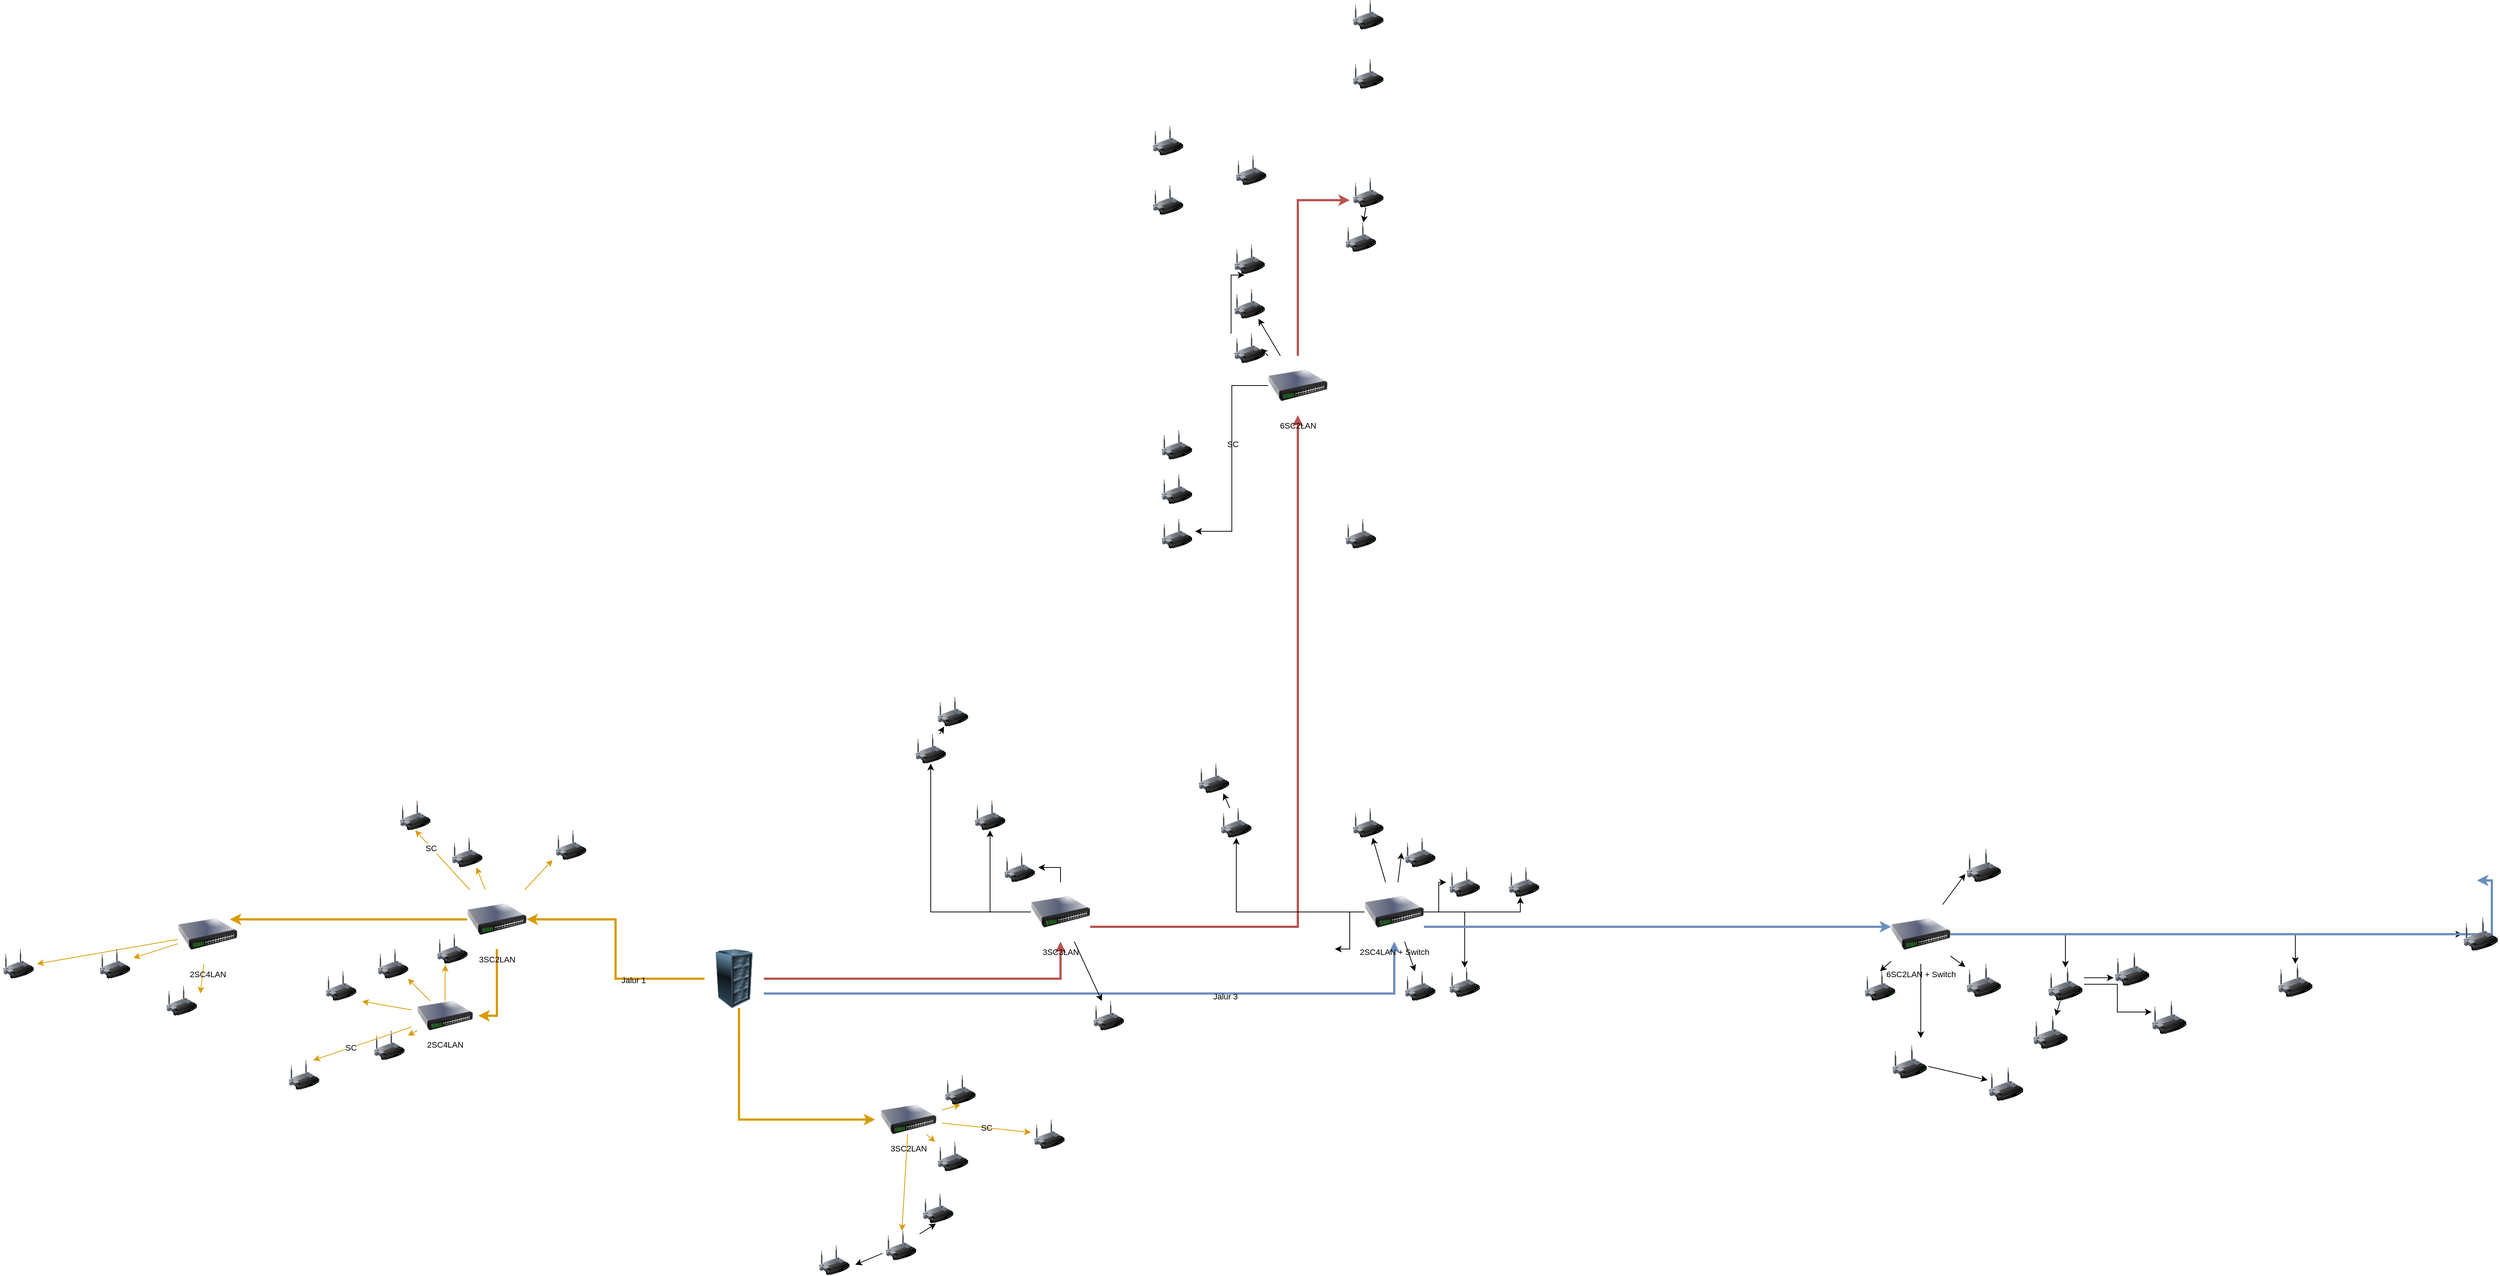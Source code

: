<mxfile version="21.0.1" type="github">
  <diagram name="Page-1" id="3aMt4eqgK3jxcraGz8zH">
    <mxGraphModel dx="1348" dy="1334" grid="1" gridSize="10" guides="1" tooltips="1" connect="1" arrows="1" fold="1" page="1" pageScale="1" pageWidth="850" pageHeight="1100" background="none" math="0" shadow="0">
      <root>
        <mxCell id="0" />
        <mxCell id="1" parent="0" />
        <mxCell id="lSjnJ-uVdNnS_DPWnz_8-14" style="edgeStyle=orthogonalEdgeStyle;rounded=0;orthogonalLoop=1;jettySize=auto;html=1;startArrow=none;startFill=0;endArrow=classic;endFill=1;strokeWidth=3;labelBackgroundColor=none;fontColor=default;fillColor=#ffe6cc;strokeColor=#d79b00;" parent="1" source="lSjnJ-uVdNnS_DPWnz_8-12" target="lSjnJ-uVdNnS_DPWnz_8-13" edge="1">
          <mxGeometry relative="1" as="geometry" />
        </mxCell>
        <mxCell id="lSjnJ-uVdNnS_DPWnz_8-51" value="Jalur 1" style="edgeLabel;html=1;align=center;verticalAlign=middle;resizable=0;points=[];fontSize=11;labelBackgroundColor=none;" parent="lSjnJ-uVdNnS_DPWnz_8-14" vertex="1" connectable="0">
          <mxGeometry x="-0.4" y="2" relative="1" as="geometry">
            <mxPoint as="offset" />
          </mxGeometry>
        </mxCell>
        <mxCell id="lSjnJ-uVdNnS_DPWnz_8-53" value="" style="edgeStyle=orthogonalEdgeStyle;rounded=0;orthogonalLoop=1;jettySize=auto;html=1;entryX=0;entryY=0.5;entryDx=0;entryDy=0;fontSize=11;startArrow=none;startFill=0;endArrow=classic;endFill=1;strokeWidth=3;exitX=0.581;exitY=0.994;exitDx=0;exitDy=0;exitPerimeter=0;labelBackgroundColor=none;fontColor=default;fillColor=#ffe6cc;strokeColor=#d79b00;" parent="1" source="lSjnJ-uVdNnS_DPWnz_8-12" target="lSjnJ-uVdNnS_DPWnz_8-52" edge="1">
          <mxGeometry relative="1" as="geometry" />
        </mxCell>
        <mxCell id="lSjnJ-uVdNnS_DPWnz_8-72" style="edgeStyle=orthogonalEdgeStyle;rounded=0;orthogonalLoop=1;jettySize=auto;html=1;strokeWidth=3;fontSize=11;startArrow=none;startFill=0;endArrow=classic;endFill=1;labelBackgroundColor=none;fontColor=default;fillColor=#f8cecc;strokeColor=#b85450;" parent="1" source="lSjnJ-uVdNnS_DPWnz_8-12" target="lSjnJ-uVdNnS_DPWnz_8-66" edge="1">
          <mxGeometry relative="1" as="geometry" />
        </mxCell>
        <mxCell id="IgmZhAGW-1RmJWMLsmaJ-7" style="edgeStyle=orthogonalEdgeStyle;rounded=0;orthogonalLoop=1;jettySize=auto;html=1;strokeWidth=3;labelBackgroundColor=none;fontColor=default;fillColor=#dae8fc;strokeColor=#6c8ebf;" edge="1" parent="1" source="lSjnJ-uVdNnS_DPWnz_8-12" target="lSjnJ-uVdNnS_DPWnz_8-79">
          <mxGeometry relative="1" as="geometry">
            <Array as="points">
              <mxPoint x="1380" y="530" />
            </Array>
          </mxGeometry>
        </mxCell>
        <mxCell id="IgmZhAGW-1RmJWMLsmaJ-8" value="Jalur 3" style="edgeLabel;html=1;align=center;verticalAlign=middle;resizable=0;points=[];labelBackgroundColor=none;" vertex="1" connectable="0" parent="IgmZhAGW-1RmJWMLsmaJ-7">
          <mxGeometry x="0.351" y="-4" relative="1" as="geometry">
            <mxPoint as="offset" />
          </mxGeometry>
        </mxCell>
        <mxCell id="lSjnJ-uVdNnS_DPWnz_8-12" value="" style="image;html=1;image=img/lib/clip_art/computers/Server_Rack_128x128.png;labelBackgroundColor=none;" parent="1" vertex="1">
          <mxGeometry x="450" y="470" width="80" height="80" as="geometry" />
        </mxCell>
        <mxCell id="lSjnJ-uVdNnS_DPWnz_8-16" style="edgeStyle=orthogonalEdgeStyle;rounded=0;orthogonalLoop=1;jettySize=auto;html=1;entryX=0.875;entryY=0.25;entryDx=0;entryDy=0;entryPerimeter=0;startArrow=none;startFill=0;endArrow=classic;endFill=1;strokeWidth=3;labelBackgroundColor=none;fontColor=default;fillColor=#ffe6cc;strokeColor=#d79b00;" parent="1" source="lSjnJ-uVdNnS_DPWnz_8-13" target="lSjnJ-uVdNnS_DPWnz_8-15" edge="1">
          <mxGeometry relative="1" as="geometry" />
        </mxCell>
        <mxCell id="lSjnJ-uVdNnS_DPWnz_8-31" style="edgeStyle=orthogonalEdgeStyle;rounded=0;orthogonalLoop=1;jettySize=auto;html=1;entryX=1;entryY=0.5;entryDx=0;entryDy=0;startArrow=none;startFill=0;endArrow=classic;endFill=1;strokeWidth=3;labelBackgroundColor=none;fontColor=default;fillColor=#ffe6cc;strokeColor=#d79b00;" parent="1" source="lSjnJ-uVdNnS_DPWnz_8-13" target="lSjnJ-uVdNnS_DPWnz_8-29" edge="1">
          <mxGeometry relative="1" as="geometry" />
        </mxCell>
        <mxCell id="lSjnJ-uVdNnS_DPWnz_8-39" style="edgeStyle=none;rounded=0;orthogonalLoop=1;jettySize=auto;html=1;entryX=0.5;entryY=1;entryDx=0;entryDy=0;fontSize=10;startArrow=none;startFill=0;endArrow=classic;endFill=1;labelBackgroundColor=none;fontColor=default;fillColor=#ffe6cc;strokeColor=#d79b00;" parent="1" source="lSjnJ-uVdNnS_DPWnz_8-13" target="lSjnJ-uVdNnS_DPWnz_8-19" edge="1">
          <mxGeometry relative="1" as="geometry" />
        </mxCell>
        <mxCell id="IgmZhAGW-1RmJWMLsmaJ-77" value="SC" style="edgeLabel;html=1;align=center;verticalAlign=middle;resizable=0;points=[];" vertex="1" connectable="0" parent="lSjnJ-uVdNnS_DPWnz_8-39">
          <mxGeometry x="0.416" y="1" relative="1" as="geometry">
            <mxPoint as="offset" />
          </mxGeometry>
        </mxCell>
        <mxCell id="lSjnJ-uVdNnS_DPWnz_8-40" style="edgeStyle=none;rounded=0;orthogonalLoop=1;jettySize=auto;html=1;entryX=0.75;entryY=1;entryDx=0;entryDy=0;fontSize=10;startArrow=none;startFill=0;endArrow=classic;endFill=1;labelBackgroundColor=none;fontColor=default;fillColor=#ffe6cc;strokeColor=#d79b00;" parent="1" source="lSjnJ-uVdNnS_DPWnz_8-13" target="lSjnJ-uVdNnS_DPWnz_8-18" edge="1">
          <mxGeometry relative="1" as="geometry" />
        </mxCell>
        <mxCell id="lSjnJ-uVdNnS_DPWnz_8-41" style="edgeStyle=none;rounded=0;orthogonalLoop=1;jettySize=auto;html=1;entryX=0;entryY=1;entryDx=0;entryDy=0;fontSize=10;startArrow=none;startFill=0;endArrow=classic;endFill=1;labelBackgroundColor=none;fontColor=default;fillColor=#ffe6cc;strokeColor=#d79b00;" parent="1" source="lSjnJ-uVdNnS_DPWnz_8-13" target="lSjnJ-uVdNnS_DPWnz_8-17" edge="1">
          <mxGeometry relative="1" as="geometry" />
        </mxCell>
        <mxCell id="lSjnJ-uVdNnS_DPWnz_8-13" value="&lt;font style=&quot;font-size: 11px;&quot;&gt;3SC2LAN&lt;/font&gt;" style="image;html=1;image=img/lib/clip_art/networking/Switch_128x128.png;labelBackgroundColor=none;" parent="1" vertex="1">
          <mxGeometry x="130" y="390" width="80" height="80" as="geometry" />
        </mxCell>
        <mxCell id="lSjnJ-uVdNnS_DPWnz_8-48" style="edgeStyle=none;rounded=0;orthogonalLoop=1;jettySize=auto;html=1;entryX=1;entryY=0.25;entryDx=0;entryDy=0;fontSize=11;startArrow=none;startFill=0;endArrow=classic;endFill=1;labelBackgroundColor=none;fontColor=default;fillColor=#ffe6cc;strokeColor=#d79b00;" parent="1" source="lSjnJ-uVdNnS_DPWnz_8-15" target="lSjnJ-uVdNnS_DPWnz_8-45" edge="1">
          <mxGeometry relative="1" as="geometry" />
        </mxCell>
        <mxCell id="lSjnJ-uVdNnS_DPWnz_8-49" style="edgeStyle=none;rounded=0;orthogonalLoop=1;jettySize=auto;html=1;fontSize=11;startArrow=none;startFill=0;endArrow=classic;endFill=1;labelBackgroundColor=none;fontColor=default;fillColor=#ffe6cc;strokeColor=#d79b00;" parent="1" source="lSjnJ-uVdNnS_DPWnz_8-15" target="lSjnJ-uVdNnS_DPWnz_8-46" edge="1">
          <mxGeometry relative="1" as="geometry" />
        </mxCell>
        <mxCell id="lSjnJ-uVdNnS_DPWnz_8-50" style="edgeStyle=none;rounded=0;orthogonalLoop=1;jettySize=auto;html=1;entryX=1;entryY=0.5;entryDx=0;entryDy=0;fontSize=11;startArrow=none;startFill=0;endArrow=classic;endFill=1;labelBackgroundColor=none;fontColor=default;fillColor=#ffe6cc;strokeColor=#d79b00;" parent="1" source="lSjnJ-uVdNnS_DPWnz_8-15" target="lSjnJ-uVdNnS_DPWnz_8-47" edge="1">
          <mxGeometry relative="1" as="geometry" />
        </mxCell>
        <mxCell id="lSjnJ-uVdNnS_DPWnz_8-15" value="&lt;span style=&quot;font-size: 11px;&quot;&gt;2SC4LAN&lt;/span&gt;" style="image;html=1;image=img/lib/clip_art/networking/Switch_128x128.png;labelBackgroundColor=none;" parent="1" vertex="1">
          <mxGeometry x="-260" y="410" width="80" height="80" as="geometry" />
        </mxCell>
        <mxCell id="lSjnJ-uVdNnS_DPWnz_8-17" value="" style="image;html=1;image=img/lib/clip_art/networking/Wireless_Router_128x128.png;labelBackgroundColor=none;" parent="1" vertex="1">
          <mxGeometry x="245" y="310" width="50" height="40" as="geometry" />
        </mxCell>
        <mxCell id="lSjnJ-uVdNnS_DPWnz_8-18" value="" style="image;html=1;image=img/lib/clip_art/networking/Wireless_Router_128x128.png;labelBackgroundColor=none;" parent="1" vertex="1">
          <mxGeometry x="105" y="320" width="50" height="40" as="geometry" />
        </mxCell>
        <mxCell id="lSjnJ-uVdNnS_DPWnz_8-19" value="" style="image;html=1;image=img/lib/clip_art/networking/Wireless_Router_128x128.png;labelBackgroundColor=none;" parent="1" vertex="1">
          <mxGeometry x="35" y="270" width="50" height="40" as="geometry" />
        </mxCell>
        <mxCell id="lSjnJ-uVdNnS_DPWnz_8-20" value="" style="image;html=1;image=img/lib/clip_art/networking/Wireless_Router_128x128.png;labelBackgroundColor=none;" parent="1" vertex="1">
          <mxGeometry x="85" y="450" width="50" height="40" as="geometry" />
        </mxCell>
        <mxCell id="lSjnJ-uVdNnS_DPWnz_8-21" value="" style="image;html=1;image=img/lib/clip_art/networking/Wireless_Router_128x128.png;labelBackgroundColor=none;" parent="1" vertex="1">
          <mxGeometry y="580" width="50" height="40" as="geometry" />
        </mxCell>
        <mxCell id="lSjnJ-uVdNnS_DPWnz_8-22" value="" style="image;html=1;image=img/lib/clip_art/networking/Wireless_Router_128x128.png;labelBackgroundColor=none;" parent="1" vertex="1">
          <mxGeometry x="5" y="470" width="50" height="40" as="geometry" />
        </mxCell>
        <mxCell id="lSjnJ-uVdNnS_DPWnz_8-23" value="" style="image;html=1;image=img/lib/clip_art/networking/Wireless_Router_128x128.png;labelBackgroundColor=none;" parent="1" vertex="1">
          <mxGeometry x="-65" y="500" width="50" height="40" as="geometry" />
        </mxCell>
        <mxCell id="lSjnJ-uVdNnS_DPWnz_8-24" value="" style="image;html=1;image=img/lib/clip_art/networking/Wireless_Router_128x128.png;labelBackgroundColor=none;" parent="1" vertex="1">
          <mxGeometry x="-115" y="620" width="50" height="40" as="geometry" />
        </mxCell>
        <mxCell id="lSjnJ-uVdNnS_DPWnz_8-34" style="edgeStyle=orthogonalEdgeStyle;rounded=0;orthogonalLoop=1;jettySize=auto;html=1;entryX=0.312;entryY=1.038;entryDx=0;entryDy=0;entryPerimeter=0;fontSize=10;startArrow=none;startFill=0;endArrow=classic;endFill=1;labelBackgroundColor=none;fontColor=default;fillColor=#ffe6cc;strokeColor=#d79b00;" parent="1" source="lSjnJ-uVdNnS_DPWnz_8-29" target="lSjnJ-uVdNnS_DPWnz_8-20" edge="1">
          <mxGeometry relative="1" as="geometry" />
        </mxCell>
        <mxCell id="lSjnJ-uVdNnS_DPWnz_8-35" style="rounded=0;orthogonalLoop=1;jettySize=auto;html=1;fontSize=10;startArrow=none;startFill=0;endArrow=classic;endFill=1;labelBackgroundColor=none;fontColor=default;fillColor=#ffe6cc;strokeColor=#d79b00;" parent="1" source="lSjnJ-uVdNnS_DPWnz_8-29" target="lSjnJ-uVdNnS_DPWnz_8-22" edge="1">
          <mxGeometry relative="1" as="geometry" />
        </mxCell>
        <mxCell id="lSjnJ-uVdNnS_DPWnz_8-36" style="edgeStyle=none;rounded=0;orthogonalLoop=1;jettySize=auto;html=1;entryX=1.065;entryY=1.014;entryDx=0;entryDy=0;entryPerimeter=0;fontSize=10;startArrow=none;startFill=0;endArrow=classic;endFill=1;labelBackgroundColor=none;fontColor=default;fillColor=#ffe6cc;strokeColor=#d79b00;" parent="1" source="lSjnJ-uVdNnS_DPWnz_8-29" target="lSjnJ-uVdNnS_DPWnz_8-23" edge="1">
          <mxGeometry relative="1" as="geometry" />
        </mxCell>
        <mxCell id="lSjnJ-uVdNnS_DPWnz_8-37" style="edgeStyle=none;rounded=0;orthogonalLoop=1;jettySize=auto;html=1;fontSize=10;startArrow=none;startFill=0;endArrow=classic;endFill=1;labelBackgroundColor=none;fontColor=default;fillColor=#ffe6cc;strokeColor=#d79b00;" parent="1" source="lSjnJ-uVdNnS_DPWnz_8-29" target="lSjnJ-uVdNnS_DPWnz_8-21" edge="1">
          <mxGeometry relative="1" as="geometry" />
        </mxCell>
        <mxCell id="lSjnJ-uVdNnS_DPWnz_8-38" style="edgeStyle=none;rounded=0;orthogonalLoop=1;jettySize=auto;html=1;entryX=0.75;entryY=0;entryDx=0;entryDy=0;fontSize=10;startArrow=none;startFill=0;endArrow=classic;endFill=1;labelBackgroundColor=none;fontColor=default;fillColor=#ffe6cc;strokeColor=#d79b00;" parent="1" source="lSjnJ-uVdNnS_DPWnz_8-29" target="lSjnJ-uVdNnS_DPWnz_8-24" edge="1">
          <mxGeometry relative="1" as="geometry" />
        </mxCell>
        <mxCell id="IgmZhAGW-1RmJWMLsmaJ-76" value="SC" style="edgeLabel;html=1;align=center;verticalAlign=middle;resizable=0;points=[];" vertex="1" connectable="0" parent="lSjnJ-uVdNnS_DPWnz_8-38">
          <mxGeometry x="0.244" relative="1" as="geometry">
            <mxPoint as="offset" />
          </mxGeometry>
        </mxCell>
        <mxCell id="lSjnJ-uVdNnS_DPWnz_8-29" value="&lt;p style=&quot;line-height: 0%;&quot;&gt;&lt;font style=&quot;font-size: 11px;&quot;&gt;2SC4LAN&lt;/font&gt;&lt;/p&gt;" style="image;html=1;image=img/lib/clip_art/networking/Switch_128x128.png;labelBackgroundColor=none;" parent="1" vertex="1">
          <mxGeometry x="55" y="540" width="90" height="40" as="geometry" />
        </mxCell>
        <mxCell id="lSjnJ-uVdNnS_DPWnz_8-45" value="" style="image;html=1;image=img/lib/clip_art/networking/Wireless_Router_128x128.png;labelBackgroundColor=none;" parent="1" vertex="1">
          <mxGeometry x="-280" y="520" width="50" height="40" as="geometry" />
        </mxCell>
        <mxCell id="lSjnJ-uVdNnS_DPWnz_8-46" value="" style="image;html=1;image=img/lib/clip_art/networking/Wireless_Router_128x128.png;labelBackgroundColor=none;" parent="1" vertex="1">
          <mxGeometry x="-370" y="470" width="50" height="40" as="geometry" />
        </mxCell>
        <mxCell id="lSjnJ-uVdNnS_DPWnz_8-47" value="" style="image;html=1;image=img/lib/clip_art/networking/Wireless_Router_128x128.png;labelBackgroundColor=none;" parent="1" vertex="1">
          <mxGeometry x="-500" y="470" width="50" height="40" as="geometry" />
        </mxCell>
        <mxCell id="lSjnJ-uVdNnS_DPWnz_8-60" style="rounded=0;orthogonalLoop=1;jettySize=auto;html=1;fontSize=11;startArrow=none;startFill=0;endArrow=classic;endFill=1;labelBackgroundColor=none;fontColor=default;fillColor=#ffe6cc;strokeColor=#d79b00;" parent="1" source="lSjnJ-uVdNnS_DPWnz_8-52" target="lSjnJ-uVdNnS_DPWnz_8-58" edge="1">
          <mxGeometry relative="1" as="geometry" />
        </mxCell>
        <mxCell id="lSjnJ-uVdNnS_DPWnz_8-61" style="edgeStyle=none;rounded=0;orthogonalLoop=1;jettySize=auto;html=1;fontSize=11;startArrow=none;startFill=0;endArrow=classic;endFill=1;labelBackgroundColor=none;fontColor=default;fillColor=#ffe6cc;strokeColor=#d79b00;" parent="1" source="lSjnJ-uVdNnS_DPWnz_8-52" target="lSjnJ-uVdNnS_DPWnz_8-54" edge="1">
          <mxGeometry relative="1" as="geometry" />
        </mxCell>
        <mxCell id="lSjnJ-uVdNnS_DPWnz_8-62" style="edgeStyle=none;rounded=0;orthogonalLoop=1;jettySize=auto;html=1;entryX=0.5;entryY=1;entryDx=0;entryDy=0;fontSize=11;startArrow=none;startFill=0;endArrow=classic;endFill=1;labelBackgroundColor=none;fontColor=default;fillColor=#ffe6cc;strokeColor=#d79b00;" parent="1" source="lSjnJ-uVdNnS_DPWnz_8-52" target="lSjnJ-uVdNnS_DPWnz_8-55" edge="1">
          <mxGeometry relative="1" as="geometry" />
        </mxCell>
        <mxCell id="lSjnJ-uVdNnS_DPWnz_8-63" value="SC" style="edgeStyle=none;rounded=0;orthogonalLoop=1;jettySize=auto;html=1;fontSize=11;startArrow=none;startFill=0;endArrow=classic;endFill=1;labelBackgroundColor=none;fontColor=default;fillColor=#ffe6cc;strokeColor=#d79b00;" parent="1" source="lSjnJ-uVdNnS_DPWnz_8-52" target="lSjnJ-uVdNnS_DPWnz_8-56" edge="1">
          <mxGeometry relative="1" as="geometry" />
        </mxCell>
        <mxCell id="lSjnJ-uVdNnS_DPWnz_8-52" value="&lt;p style=&quot;line-height: 0%;&quot;&gt;&lt;font style=&quot;font-size: 11px;&quot;&gt;3SC2LAN&lt;/font&gt;&lt;/p&gt;" style="image;html=1;image=img/lib/clip_art/networking/Switch_128x128.png;labelBackgroundColor=none;" parent="1" vertex="1">
          <mxGeometry x="680" y="680" width="90" height="40" as="geometry" />
        </mxCell>
        <mxCell id="lSjnJ-uVdNnS_DPWnz_8-54" value="" style="image;html=1;image=img/lib/clip_art/networking/Wireless_Router_128x128.png;labelBackgroundColor=none;" parent="1" vertex="1">
          <mxGeometry x="760" y="730" width="50" height="40" as="geometry" />
        </mxCell>
        <mxCell id="lSjnJ-uVdNnS_DPWnz_8-55" value="" style="image;html=1;image=img/lib/clip_art/networking/Wireless_Router_128x128.png;labelBackgroundColor=none;" parent="1" vertex="1">
          <mxGeometry x="770" y="640" width="50" height="40" as="geometry" />
        </mxCell>
        <mxCell id="lSjnJ-uVdNnS_DPWnz_8-56" value="" style="image;html=1;image=img/lib/clip_art/networking/Wireless_Router_128x128.png;labelBackgroundColor=none;" parent="1" vertex="1">
          <mxGeometry x="890" y="700" width="50" height="40" as="geometry" />
        </mxCell>
        <mxCell id="lSjnJ-uVdNnS_DPWnz_8-57" value="" style="image;html=1;image=img/lib/clip_art/networking/Wireless_Router_128x128.png;labelBackgroundColor=none;" parent="1" vertex="1">
          <mxGeometry x="740" y="800" width="50" height="40" as="geometry" />
        </mxCell>
        <mxCell id="lSjnJ-uVdNnS_DPWnz_8-64" style="edgeStyle=none;rounded=0;orthogonalLoop=1;jettySize=auto;html=1;entryX=0.44;entryY=1.01;entryDx=0;entryDy=0;entryPerimeter=0;strokeWidth=1;fontSize=11;startArrow=none;startFill=0;endArrow=classic;endFill=1;labelBackgroundColor=none;fontColor=default;" parent="1" source="lSjnJ-uVdNnS_DPWnz_8-58" target="lSjnJ-uVdNnS_DPWnz_8-57" edge="1">
          <mxGeometry relative="1" as="geometry" />
        </mxCell>
        <mxCell id="lSjnJ-uVdNnS_DPWnz_8-65" style="edgeStyle=none;rounded=0;orthogonalLoop=1;jettySize=auto;html=1;entryX=1.066;entryY=0.644;entryDx=0;entryDy=0;entryPerimeter=0;strokeWidth=1;fontSize=11;startArrow=none;startFill=0;endArrow=classic;endFill=1;labelBackgroundColor=none;fontColor=default;" parent="1" source="lSjnJ-uVdNnS_DPWnz_8-58" target="lSjnJ-uVdNnS_DPWnz_8-59" edge="1">
          <mxGeometry relative="1" as="geometry" />
        </mxCell>
        <mxCell id="lSjnJ-uVdNnS_DPWnz_8-58" value="" style="image;html=1;image=img/lib/clip_art/networking/Wireless_Router_128x128.png;labelBackgroundColor=none;" parent="1" vertex="1">
          <mxGeometry x="690" y="850" width="50" height="40" as="geometry" />
        </mxCell>
        <mxCell id="lSjnJ-uVdNnS_DPWnz_8-59" value="" style="image;html=1;image=img/lib/clip_art/networking/Wireless_Router_128x128.png;labelBackgroundColor=none;" parent="1" vertex="1">
          <mxGeometry x="600" y="870" width="50" height="40" as="geometry" />
        </mxCell>
        <mxCell id="lSjnJ-uVdNnS_DPWnz_8-74" style="edgeStyle=orthogonalEdgeStyle;rounded=0;orthogonalLoop=1;jettySize=auto;html=1;entryX=0.5;entryY=1;entryDx=0;entryDy=0;strokeWidth=1;fontSize=11;startArrow=none;startFill=0;endArrow=classic;endFill=1;labelBackgroundColor=none;fontColor=default;" parent="1" source="lSjnJ-uVdNnS_DPWnz_8-66" target="lSjnJ-uVdNnS_DPWnz_8-68" edge="1">
          <mxGeometry relative="1" as="geometry" />
        </mxCell>
        <mxCell id="lSjnJ-uVdNnS_DPWnz_8-75" style="edgeStyle=orthogonalEdgeStyle;rounded=0;orthogonalLoop=1;jettySize=auto;html=1;entryX=1;entryY=0.5;entryDx=0;entryDy=0;strokeWidth=1;fontSize=11;startArrow=none;startFill=0;endArrow=classic;endFill=1;labelBackgroundColor=none;fontColor=default;" parent="1" source="lSjnJ-uVdNnS_DPWnz_8-66" target="lSjnJ-uVdNnS_DPWnz_8-67" edge="1">
          <mxGeometry relative="1" as="geometry" />
        </mxCell>
        <mxCell id="lSjnJ-uVdNnS_DPWnz_8-76" style="edgeStyle=orthogonalEdgeStyle;rounded=0;orthogonalLoop=1;jettySize=auto;html=1;entryX=0.5;entryY=1;entryDx=0;entryDy=0;strokeWidth=1;fontSize=11;startArrow=none;startFill=0;endArrow=classic;endFill=1;labelBackgroundColor=none;fontColor=default;" parent="1" source="lSjnJ-uVdNnS_DPWnz_8-66" target="lSjnJ-uVdNnS_DPWnz_8-69" edge="1">
          <mxGeometry relative="1" as="geometry" />
        </mxCell>
        <mxCell id="lSjnJ-uVdNnS_DPWnz_8-78" style="edgeStyle=none;rounded=0;orthogonalLoop=1;jettySize=auto;html=1;strokeWidth=1;fontSize=11;startArrow=none;startFill=0;endArrow=classic;endFill=1;labelBackgroundColor=none;fontColor=default;" parent="1" source="lSjnJ-uVdNnS_DPWnz_8-66" target="lSjnJ-uVdNnS_DPWnz_8-71" edge="1">
          <mxGeometry relative="1" as="geometry" />
        </mxCell>
        <mxCell id="IgmZhAGW-1RmJWMLsmaJ-48" style="edgeStyle=orthogonalEdgeStyle;rounded=0;orthogonalLoop=1;jettySize=auto;html=1;entryX=0.5;entryY=1;entryDx=0;entryDy=0;strokeWidth=3;labelBackgroundColor=none;fontColor=default;fillColor=#f8cecc;strokeColor=#b85450;" edge="1" parent="1" source="lSjnJ-uVdNnS_DPWnz_8-66" target="IgmZhAGW-1RmJWMLsmaJ-47">
          <mxGeometry relative="1" as="geometry">
            <Array as="points">
              <mxPoint x="1250" y="440" />
            </Array>
          </mxGeometry>
        </mxCell>
        <mxCell id="lSjnJ-uVdNnS_DPWnz_8-66" value="&lt;font style=&quot;font-size: 11px;&quot;&gt;3SC3LAN&lt;/font&gt;" style="image;html=1;image=img/lib/clip_art/networking/Switch_128x128.png;labelBackgroundColor=none;" parent="1" vertex="1">
          <mxGeometry x="890" y="380" width="80" height="80" as="geometry" />
        </mxCell>
        <mxCell id="lSjnJ-uVdNnS_DPWnz_8-67" value="" style="image;html=1;image=img/lib/clip_art/networking/Wireless_Router_128x128.png;labelBackgroundColor=none;" parent="1" vertex="1">
          <mxGeometry x="850" y="340" width="50" height="40" as="geometry" />
        </mxCell>
        <mxCell id="lSjnJ-uVdNnS_DPWnz_8-68" value="" style="image;html=1;image=img/lib/clip_art/networking/Wireless_Router_128x128.png;labelBackgroundColor=none;" parent="1" vertex="1">
          <mxGeometry x="810" y="270" width="50" height="40" as="geometry" />
        </mxCell>
        <mxCell id="lSjnJ-uVdNnS_DPWnz_8-77" style="rounded=0;orthogonalLoop=1;jettySize=auto;html=1;strokeWidth=1;fontSize=11;startArrow=none;startFill=0;endArrow=classic;endFill=1;labelBackgroundColor=none;fontColor=default;" parent="1" source="lSjnJ-uVdNnS_DPWnz_8-69" target="lSjnJ-uVdNnS_DPWnz_8-70" edge="1">
          <mxGeometry relative="1" as="geometry" />
        </mxCell>
        <mxCell id="lSjnJ-uVdNnS_DPWnz_8-69" value="" style="image;html=1;image=img/lib/clip_art/networking/Wireless_Router_128x128.png;labelBackgroundColor=none;" parent="1" vertex="1">
          <mxGeometry x="730" y="180" width="50" height="40" as="geometry" />
        </mxCell>
        <mxCell id="lSjnJ-uVdNnS_DPWnz_8-70" value="" style="image;html=1;image=img/lib/clip_art/networking/Wireless_Router_128x128.png;labelBackgroundColor=none;" parent="1" vertex="1">
          <mxGeometry x="760" y="130" width="50" height="40" as="geometry" />
        </mxCell>
        <mxCell id="lSjnJ-uVdNnS_DPWnz_8-71" value="" style="image;html=1;image=img/lib/clip_art/networking/Wireless_Router_128x128.png;labelBackgroundColor=none;" parent="1" vertex="1">
          <mxGeometry x="970" y="540" width="50" height="40" as="geometry" />
        </mxCell>
        <mxCell id="IgmZhAGW-1RmJWMLsmaJ-1" style="rounded=0;orthogonalLoop=1;jettySize=auto;html=1;entryX=0;entryY=0.5;entryDx=0;entryDy=0;labelBackgroundColor=none;fontColor=default;" edge="1" parent="1" source="lSjnJ-uVdNnS_DPWnz_8-79" target="lSjnJ-uVdNnS_DPWnz_8-82">
          <mxGeometry relative="1" as="geometry" />
        </mxCell>
        <mxCell id="IgmZhAGW-1RmJWMLsmaJ-2" style="rounded=0;orthogonalLoop=1;jettySize=auto;html=1;labelBackgroundColor=none;fontColor=default;" edge="1" parent="1" source="lSjnJ-uVdNnS_DPWnz_8-79" target="lSjnJ-uVdNnS_DPWnz_8-83">
          <mxGeometry relative="1" as="geometry" />
        </mxCell>
        <mxCell id="IgmZhAGW-1RmJWMLsmaJ-3" style="edgeStyle=orthogonalEdgeStyle;rounded=0;orthogonalLoop=1;jettySize=auto;html=1;labelBackgroundColor=none;fontColor=default;" edge="1" parent="1" source="lSjnJ-uVdNnS_DPWnz_8-79" target="lSjnJ-uVdNnS_DPWnz_8-86">
          <mxGeometry relative="1" as="geometry" />
        </mxCell>
        <mxCell id="IgmZhAGW-1RmJWMLsmaJ-4" style="edgeStyle=orthogonalEdgeStyle;rounded=0;orthogonalLoop=1;jettySize=auto;html=1;entryX=0.4;entryY=1;entryDx=0;entryDy=0;entryPerimeter=0;labelBackgroundColor=none;fontColor=default;" edge="1" parent="1" source="lSjnJ-uVdNnS_DPWnz_8-79" target="lSjnJ-uVdNnS_DPWnz_8-87">
          <mxGeometry relative="1" as="geometry" />
        </mxCell>
        <mxCell id="IgmZhAGW-1RmJWMLsmaJ-5" style="rounded=0;orthogonalLoop=1;jettySize=auto;html=1;labelBackgroundColor=none;fontColor=default;" edge="1" parent="1" source="lSjnJ-uVdNnS_DPWnz_8-79" target="lSjnJ-uVdNnS_DPWnz_8-84">
          <mxGeometry relative="1" as="geometry" />
        </mxCell>
        <mxCell id="IgmZhAGW-1RmJWMLsmaJ-6" style="edgeStyle=orthogonalEdgeStyle;rounded=0;orthogonalLoop=1;jettySize=auto;html=1;labelBackgroundColor=none;fontColor=default;" edge="1" parent="1" source="lSjnJ-uVdNnS_DPWnz_8-79" target="lSjnJ-uVdNnS_DPWnz_8-85">
          <mxGeometry relative="1" as="geometry" />
        </mxCell>
        <mxCell id="IgmZhAGW-1RmJWMLsmaJ-11" style="edgeStyle=orthogonalEdgeStyle;rounded=0;orthogonalLoop=1;jettySize=auto;html=1;strokeWidth=3;labelBackgroundColor=none;fontColor=default;fillColor=#dae8fc;strokeColor=#6c8ebf;" edge="1" parent="1" source="lSjnJ-uVdNnS_DPWnz_8-79" target="IgmZhAGW-1RmJWMLsmaJ-10">
          <mxGeometry relative="1" as="geometry">
            <Array as="points">
              <mxPoint x="1820" y="440" />
              <mxPoint x="1820" y="440" />
            </Array>
          </mxGeometry>
        </mxCell>
        <mxCell id="IgmZhAGW-1RmJWMLsmaJ-41" style="edgeStyle=orthogonalEdgeStyle;rounded=0;orthogonalLoop=1;jettySize=auto;html=1;labelBackgroundColor=none;fontColor=default;" edge="1" parent="1" source="lSjnJ-uVdNnS_DPWnz_8-79" target="lSjnJ-uVdNnS_DPWnz_8-81">
          <mxGeometry relative="1" as="geometry" />
        </mxCell>
        <mxCell id="IgmZhAGW-1RmJWMLsmaJ-44" style="edgeStyle=orthogonalEdgeStyle;rounded=0;orthogonalLoop=1;jettySize=auto;html=1;labelBackgroundColor=none;fontColor=default;" edge="1" parent="1" source="lSjnJ-uVdNnS_DPWnz_8-79" target="lSjnJ-uVdNnS_DPWnz_8-88">
          <mxGeometry relative="1" as="geometry" />
        </mxCell>
        <mxCell id="lSjnJ-uVdNnS_DPWnz_8-79" value="&lt;font style=&quot;font-size: 11px;&quot;&gt;2SC4LAN + Switch&lt;/font&gt;" style="image;html=1;image=img/lib/clip_art/networking/Switch_128x128.png;labelBackgroundColor=none;" parent="1" vertex="1">
          <mxGeometry x="1340" y="380" width="80" height="80" as="geometry" />
        </mxCell>
        <mxCell id="lSjnJ-uVdNnS_DPWnz_8-81" value="" style="shape=image;html=1;verticalAlign=top;verticalLabelPosition=bottom;labelBackgroundColor=none;imageAspect=0;aspect=fixed;image=https://cdn2.iconfinder.com/data/icons/boxicons-solid-vol-1/24/bxs-cctv-128.png;fontSize=11;" parent="1" vertex="1">
          <mxGeometry x="1250" y="445" width="50" height="50" as="geometry" />
        </mxCell>
        <mxCell id="lSjnJ-uVdNnS_DPWnz_8-82" value="" style="image;html=1;image=img/lib/clip_art/networking/Wireless_Router_128x128.png;labelBackgroundColor=none;" parent="1" vertex="1">
          <mxGeometry x="1390" y="320" width="50" height="40" as="geometry" />
        </mxCell>
        <mxCell id="lSjnJ-uVdNnS_DPWnz_8-83" value="" style="image;html=1;image=img/lib/clip_art/networking/Wireless_Router_128x128.png;labelBackgroundColor=none;" parent="1" vertex="1">
          <mxGeometry x="1320" y="280" width="50" height="40" as="geometry" />
        </mxCell>
        <mxCell id="lSjnJ-uVdNnS_DPWnz_8-84" value="" style="image;html=1;image=img/lib/clip_art/networking/Wireless_Router_128x128.png;labelBackgroundColor=none;" parent="1" vertex="1">
          <mxGeometry x="1390" y="500" width="50" height="40" as="geometry" />
        </mxCell>
        <mxCell id="lSjnJ-uVdNnS_DPWnz_8-85" value="" style="image;html=1;image=img/lib/clip_art/networking/Wireless_Router_128x128.png;labelBackgroundColor=none;" parent="1" vertex="1">
          <mxGeometry x="1450" y="495" width="50" height="40" as="geometry" />
        </mxCell>
        <mxCell id="lSjnJ-uVdNnS_DPWnz_8-86" value="" style="image;html=1;image=img/lib/clip_art/networking/Wireless_Router_128x128.png;labelBackgroundColor=none;" parent="1" vertex="1">
          <mxGeometry x="1450" y="360" width="50" height="40" as="geometry" />
        </mxCell>
        <mxCell id="lSjnJ-uVdNnS_DPWnz_8-87" value="" style="image;html=1;image=img/lib/clip_art/networking/Wireless_Router_128x128.png;labelBackgroundColor=none;" parent="1" vertex="1">
          <mxGeometry x="1530" y="360" width="50" height="40" as="geometry" />
        </mxCell>
        <mxCell id="IgmZhAGW-1RmJWMLsmaJ-45" style="rounded=0;orthogonalLoop=1;jettySize=auto;html=1;entryX=0.75;entryY=1;entryDx=0;entryDy=0;labelBackgroundColor=none;fontColor=default;" edge="1" parent="1" source="lSjnJ-uVdNnS_DPWnz_8-88" target="lSjnJ-uVdNnS_DPWnz_8-89">
          <mxGeometry relative="1" as="geometry" />
        </mxCell>
        <mxCell id="lSjnJ-uVdNnS_DPWnz_8-88" value="" style="image;html=1;image=img/lib/clip_art/networking/Wireless_Router_128x128.png;labelBackgroundColor=none;" parent="1" vertex="1">
          <mxGeometry x="1142" y="280" width="50" height="40" as="geometry" />
        </mxCell>
        <mxCell id="lSjnJ-uVdNnS_DPWnz_8-89" value="" style="image;html=1;image=img/lib/clip_art/networking/Wireless_Router_128x128.png;labelBackgroundColor=none;" parent="1" vertex="1">
          <mxGeometry x="1112" y="220" width="50" height="40" as="geometry" />
        </mxCell>
        <mxCell id="IgmZhAGW-1RmJWMLsmaJ-23" style="rounded=0;orthogonalLoop=1;jettySize=auto;html=1;entryX=0;entryY=0.75;entryDx=0;entryDy=0;labelBackgroundColor=none;fontColor=default;" edge="1" parent="1" source="IgmZhAGW-1RmJWMLsmaJ-10" target="IgmZhAGW-1RmJWMLsmaJ-20">
          <mxGeometry relative="1" as="geometry" />
        </mxCell>
        <mxCell id="IgmZhAGW-1RmJWMLsmaJ-24" style="rounded=0;orthogonalLoop=1;jettySize=auto;html=1;labelBackgroundColor=none;fontColor=default;" edge="1" parent="1" source="IgmZhAGW-1RmJWMLsmaJ-10" target="IgmZhAGW-1RmJWMLsmaJ-13">
          <mxGeometry relative="1" as="geometry" />
        </mxCell>
        <mxCell id="IgmZhAGW-1RmJWMLsmaJ-25" style="rounded=0;orthogonalLoop=1;jettySize=auto;html=1;entryX=0.5;entryY=0;entryDx=0;entryDy=0;labelBackgroundColor=none;fontColor=default;" edge="1" parent="1" source="IgmZhAGW-1RmJWMLsmaJ-10" target="IgmZhAGW-1RmJWMLsmaJ-12">
          <mxGeometry relative="1" as="geometry" />
        </mxCell>
        <mxCell id="IgmZhAGW-1RmJWMLsmaJ-27" style="edgeStyle=orthogonalEdgeStyle;rounded=0;orthogonalLoop=1;jettySize=auto;html=1;labelBackgroundColor=none;fontColor=default;" edge="1" parent="1" source="IgmZhAGW-1RmJWMLsmaJ-10" target="IgmZhAGW-1RmJWMLsmaJ-21">
          <mxGeometry relative="1" as="geometry">
            <Array as="points">
              <mxPoint x="2470" y="450" />
              <mxPoint x="2470" y="450" />
            </Array>
          </mxGeometry>
        </mxCell>
        <mxCell id="IgmZhAGW-1RmJWMLsmaJ-28" style="edgeStyle=orthogonalEdgeStyle;rounded=0;orthogonalLoop=1;jettySize=auto;html=1;labelBackgroundColor=none;fontColor=default;" edge="1" parent="1" source="IgmZhAGW-1RmJWMLsmaJ-10" target="IgmZhAGW-1RmJWMLsmaJ-22">
          <mxGeometry relative="1" as="geometry" />
        </mxCell>
        <mxCell id="IgmZhAGW-1RmJWMLsmaJ-33" style="edgeStyle=orthogonalEdgeStyle;rounded=0;orthogonalLoop=1;jettySize=auto;html=1;labelBackgroundColor=none;fontColor=default;" edge="1" parent="1" source="IgmZhAGW-1RmJWMLsmaJ-10" target="IgmZhAGW-1RmJWMLsmaJ-18">
          <mxGeometry relative="1" as="geometry" />
        </mxCell>
        <mxCell id="IgmZhAGW-1RmJWMLsmaJ-37" style="edgeStyle=orthogonalEdgeStyle;rounded=0;orthogonalLoop=1;jettySize=auto;html=1;labelBackgroundColor=none;fontColor=default;" edge="1" parent="1" source="IgmZhAGW-1RmJWMLsmaJ-10">
          <mxGeometry relative="1" as="geometry">
            <mxPoint x="2090" y="590" as="targetPoint" />
          </mxGeometry>
        </mxCell>
        <mxCell id="IgmZhAGW-1RmJWMLsmaJ-40" style="edgeStyle=orthogonalEdgeStyle;rounded=0;orthogonalLoop=1;jettySize=auto;html=1;entryX=1;entryY=0.75;entryDx=0;entryDy=0;labelBackgroundColor=none;fontColor=default;fillColor=#dae8fc;strokeColor=#6c8ebf;strokeWidth=3;" edge="1" parent="1" source="IgmZhAGW-1RmJWMLsmaJ-10" target="IgmZhAGW-1RmJWMLsmaJ-39">
          <mxGeometry relative="1" as="geometry" />
        </mxCell>
        <mxCell id="IgmZhAGW-1RmJWMLsmaJ-10" value="&lt;span style=&quot;font-size: 11px;&quot;&gt;6SC2LAN + Switch&lt;/span&gt;" style="image;html=1;image=img/lib/clip_art/networking/Switch_128x128.png;labelBackgroundColor=none;" vertex="1" parent="1">
          <mxGeometry x="2050" y="410" width="80" height="80" as="geometry" />
        </mxCell>
        <mxCell id="IgmZhAGW-1RmJWMLsmaJ-12" value="" style="image;html=1;image=img/lib/clip_art/networking/Wireless_Router_128x128.png;labelBackgroundColor=none;" vertex="1" parent="1">
          <mxGeometry x="2010" y="500" width="50" height="40" as="geometry" />
        </mxCell>
        <mxCell id="IgmZhAGW-1RmJWMLsmaJ-13" value="" style="image;html=1;image=img/lib/clip_art/networking/Wireless_Router_128x128.png;labelBackgroundColor=none;" vertex="1" parent="1">
          <mxGeometry x="2150" y="490" width="50" height="45" as="geometry" />
        </mxCell>
        <mxCell id="IgmZhAGW-1RmJWMLsmaJ-14" value="" style="image;html=1;image=img/lib/clip_art/networking/Wireless_Router_128x128.png;labelBackgroundColor=none;" vertex="1" parent="1">
          <mxGeometry x="2240" y="560" width="50" height="45" as="geometry" />
        </mxCell>
        <mxCell id="IgmZhAGW-1RmJWMLsmaJ-15" value="" style="image;html=1;image=img/lib/clip_art/networking/Wireless_Router_128x128.png;labelBackgroundColor=none;" vertex="1" parent="1">
          <mxGeometry x="2400" y="540" width="50" height="45" as="geometry" />
        </mxCell>
        <mxCell id="IgmZhAGW-1RmJWMLsmaJ-16" value="" style="image;html=1;image=img/lib/clip_art/networking/Wireless_Router_128x128.png;labelBackgroundColor=none;" vertex="1" parent="1">
          <mxGeometry x="2180" y="630" width="50" height="45" as="geometry" />
        </mxCell>
        <mxCell id="IgmZhAGW-1RmJWMLsmaJ-38" style="rounded=0;orthogonalLoop=1;jettySize=auto;html=1;labelBackgroundColor=none;fontColor=default;" edge="1" parent="1" source="IgmZhAGW-1RmJWMLsmaJ-17" target="IgmZhAGW-1RmJWMLsmaJ-16">
          <mxGeometry relative="1" as="geometry" />
        </mxCell>
        <mxCell id="IgmZhAGW-1RmJWMLsmaJ-17" value="" style="image;html=1;image=img/lib/clip_art/networking/Wireless_Router_128x128.png;labelBackgroundColor=none;" vertex="1" parent="1">
          <mxGeometry x="2050" y="600" width="50" height="45" as="geometry" />
        </mxCell>
        <mxCell id="IgmZhAGW-1RmJWMLsmaJ-34" style="edgeStyle=orthogonalEdgeStyle;rounded=0;orthogonalLoop=1;jettySize=auto;html=1;entryX=0;entryY=0.75;entryDx=0;entryDy=0;labelBackgroundColor=none;fontColor=default;" edge="1" parent="1" source="IgmZhAGW-1RmJWMLsmaJ-18" target="IgmZhAGW-1RmJWMLsmaJ-19">
          <mxGeometry relative="1" as="geometry">
            <Array as="points">
              <mxPoint x="2330" y="509" />
            </Array>
          </mxGeometry>
        </mxCell>
        <mxCell id="IgmZhAGW-1RmJWMLsmaJ-35" style="edgeStyle=orthogonalEdgeStyle;rounded=0;orthogonalLoop=1;jettySize=auto;html=1;entryX=0.024;entryY=0.333;entryDx=0;entryDy=0;entryPerimeter=0;labelBackgroundColor=none;fontColor=default;" edge="1" parent="1" source="IgmZhAGW-1RmJWMLsmaJ-18" target="IgmZhAGW-1RmJWMLsmaJ-15">
          <mxGeometry relative="1" as="geometry" />
        </mxCell>
        <mxCell id="IgmZhAGW-1RmJWMLsmaJ-36" style="rounded=0;orthogonalLoop=1;jettySize=auto;html=1;labelBackgroundColor=none;fontColor=default;" edge="1" parent="1" source="IgmZhAGW-1RmJWMLsmaJ-18" target="IgmZhAGW-1RmJWMLsmaJ-14">
          <mxGeometry relative="1" as="geometry" />
        </mxCell>
        <mxCell id="IgmZhAGW-1RmJWMLsmaJ-18" value="" style="image;html=1;image=img/lib/clip_art/networking/Wireless_Router_128x128.png;labelBackgroundColor=none;" vertex="1" parent="1">
          <mxGeometry x="2260" y="495" width="50" height="45" as="geometry" />
        </mxCell>
        <mxCell id="IgmZhAGW-1RmJWMLsmaJ-19" value="" style="image;html=1;image=img/lib/clip_art/networking/Wireless_Router_128x128.png;labelBackgroundColor=none;" vertex="1" parent="1">
          <mxGeometry x="2350" y="475" width="50" height="45" as="geometry" />
        </mxCell>
        <mxCell id="IgmZhAGW-1RmJWMLsmaJ-20" value="" style="image;html=1;image=img/lib/clip_art/networking/Wireless_Router_128x128.png;labelBackgroundColor=none;" vertex="1" parent="1">
          <mxGeometry x="2150" y="335" width="50" height="45" as="geometry" />
        </mxCell>
        <mxCell id="IgmZhAGW-1RmJWMLsmaJ-21" value="" style="image;html=1;image=img/lib/clip_art/networking/Wireless_Router_128x128.png;labelBackgroundColor=none;" vertex="1" parent="1">
          <mxGeometry x="2570" y="490" width="50" height="45" as="geometry" />
        </mxCell>
        <mxCell id="IgmZhAGW-1RmJWMLsmaJ-22" value="" style="image;html=1;image=img/lib/clip_art/networking/Wireless_Router_128x128.png;labelBackgroundColor=none;" vertex="1" parent="1">
          <mxGeometry x="2820" y="427.5" width="50" height="45" as="geometry" />
        </mxCell>
        <mxCell id="IgmZhAGW-1RmJWMLsmaJ-39" value="" style="shape=image;html=1;verticalAlign=top;verticalLabelPosition=bottom;labelBackgroundColor=none;imageAspect=0;aspect=fixed;image=https://cdn2.iconfinder.com/data/icons/boxicons-solid-vol-1/24/bxs-cctv-128.png;fontSize=11;" vertex="1" parent="1">
          <mxGeometry x="2790" y="340" width="50" height="50" as="geometry" />
        </mxCell>
        <mxCell id="IgmZhAGW-1RmJWMLsmaJ-67" style="edgeStyle=orthogonalEdgeStyle;rounded=0;orthogonalLoop=1;jettySize=auto;html=1;entryX=0.992;entryY=0.415;entryDx=0;entryDy=0;entryPerimeter=0;labelBackgroundColor=none;fontColor=default;" edge="1" parent="1" source="IgmZhAGW-1RmJWMLsmaJ-47" target="IgmZhAGW-1RmJWMLsmaJ-61">
          <mxGeometry relative="1" as="geometry" />
        </mxCell>
        <mxCell id="IgmZhAGW-1RmJWMLsmaJ-68" value="SC" style="edgeLabel;html=1;align=center;verticalAlign=middle;resizable=0;points=[];labelBackgroundColor=none;" vertex="1" connectable="0" parent="IgmZhAGW-1RmJWMLsmaJ-67">
          <mxGeometry x="-0.135" y="1" relative="1" as="geometry">
            <mxPoint as="offset" />
          </mxGeometry>
        </mxCell>
        <mxCell id="IgmZhAGW-1RmJWMLsmaJ-69" style="rounded=0;orthogonalLoop=1;jettySize=auto;html=1;entryX=0.8;entryY=0.5;entryDx=0;entryDy=0;entryPerimeter=0;labelBackgroundColor=none;fontColor=default;" edge="1" parent="1" source="IgmZhAGW-1RmJWMLsmaJ-47" target="IgmZhAGW-1RmJWMLsmaJ-49">
          <mxGeometry relative="1" as="geometry" />
        </mxCell>
        <mxCell id="IgmZhAGW-1RmJWMLsmaJ-70" style="rounded=0;orthogonalLoop=1;jettySize=auto;html=1;labelBackgroundColor=none;fontColor=default;" edge="1" parent="1" source="IgmZhAGW-1RmJWMLsmaJ-47" target="IgmZhAGW-1RmJWMLsmaJ-50">
          <mxGeometry relative="1" as="geometry" />
        </mxCell>
        <mxCell id="IgmZhAGW-1RmJWMLsmaJ-72" style="edgeStyle=orthogonalEdgeStyle;rounded=0;orthogonalLoop=1;jettySize=auto;html=1;entryX=0;entryY=0.75;entryDx=0;entryDy=0;labelBackgroundColor=none;fontColor=default;fillColor=#f8cecc;strokeColor=#b85450;strokeWidth=3;" edge="1" parent="1" source="IgmZhAGW-1RmJWMLsmaJ-47" target="IgmZhAGW-1RmJWMLsmaJ-64">
          <mxGeometry relative="1" as="geometry">
            <Array as="points">
              <mxPoint x="1250" y="-540" />
            </Array>
          </mxGeometry>
        </mxCell>
        <mxCell id="IgmZhAGW-1RmJWMLsmaJ-47" value="&lt;font style=&quot;font-size: 11px;&quot;&gt;6SC2LAN&lt;/font&gt;" style="image;html=1;image=img/lib/clip_art/networking/Switch_128x128.png;labelBackgroundColor=none;" vertex="1" parent="1">
          <mxGeometry x="1210" y="-330" width="80" height="80" as="geometry" />
        </mxCell>
        <mxCell id="IgmZhAGW-1RmJWMLsmaJ-71" style="edgeStyle=orthogonalEdgeStyle;rounded=0;orthogonalLoop=1;jettySize=auto;html=1;entryX=0.359;entryY=1.025;entryDx=0;entryDy=0;entryPerimeter=0;labelBackgroundColor=none;fontColor=default;" edge="1" parent="1" source="IgmZhAGW-1RmJWMLsmaJ-49" target="IgmZhAGW-1RmJWMLsmaJ-51">
          <mxGeometry relative="1" as="geometry">
            <Array as="points">
              <mxPoint x="1160" y="-439" />
            </Array>
          </mxGeometry>
        </mxCell>
        <mxCell id="IgmZhAGW-1RmJWMLsmaJ-49" value="" style="image;html=1;image=img/lib/clip_art/networking/Wireless_Router_128x128.png;labelBackgroundColor=none;" vertex="1" parent="1">
          <mxGeometry x="1160" y="-360" width="50" height="40" as="geometry" />
        </mxCell>
        <mxCell id="IgmZhAGW-1RmJWMLsmaJ-50" value="" style="image;html=1;image=img/lib/clip_art/networking/Wireless_Router_128x128.png;labelBackgroundColor=none;" vertex="1" parent="1">
          <mxGeometry x="1160" y="-420" width="50" height="40" as="geometry" />
        </mxCell>
        <mxCell id="IgmZhAGW-1RmJWMLsmaJ-51" value="" style="image;html=1;image=img/lib/clip_art/networking/Wireless_Router_128x128.png;labelBackgroundColor=none;" vertex="1" parent="1">
          <mxGeometry x="1160" y="-480" width="50" height="40" as="geometry" />
        </mxCell>
        <mxCell id="IgmZhAGW-1RmJWMLsmaJ-52" value="" style="image;html=1;image=img/lib/clip_art/networking/Wireless_Router_128x128.png;labelBackgroundColor=none;" vertex="1" parent="1">
          <mxGeometry x="1050" y="-560" width="50" height="40" as="geometry" />
        </mxCell>
        <mxCell id="IgmZhAGW-1RmJWMLsmaJ-53" value="" style="image;html=1;image=img/lib/clip_art/networking/Wireless_Router_128x128.png;labelBackgroundColor=none;" vertex="1" parent="1">
          <mxGeometry x="1050" y="-640" width="50" height="40" as="geometry" />
        </mxCell>
        <mxCell id="IgmZhAGW-1RmJWMLsmaJ-54" value="" style="image;html=1;image=img/lib/clip_art/networking/Wireless_Router_128x128.png;labelBackgroundColor=none;" vertex="1" parent="1">
          <mxGeometry x="1162" y="-600" width="50" height="40" as="geometry" />
        </mxCell>
        <mxCell id="IgmZhAGW-1RmJWMLsmaJ-55" value="" style="image;html=1;image=img/lib/clip_art/networking/Wireless_Router_128x128.png;labelBackgroundColor=none;" vertex="1" parent="1">
          <mxGeometry x="1310" y="-510" width="50" height="40" as="geometry" />
        </mxCell>
        <mxCell id="IgmZhAGW-1RmJWMLsmaJ-57" value="" style="image;html=1;image=img/lib/clip_art/networking/Wireless_Router_128x128.png;labelBackgroundColor=none;" vertex="1" parent="1">
          <mxGeometry x="1320" y="-810" width="50" height="40" as="geometry" />
        </mxCell>
        <mxCell id="IgmZhAGW-1RmJWMLsmaJ-58" value="" style="image;html=1;image=img/lib/clip_art/networking/Wireless_Router_128x128.png;labelBackgroundColor=none;" vertex="1" parent="1">
          <mxGeometry x="1320" y="-730" width="50" height="40" as="geometry" />
        </mxCell>
        <mxCell id="IgmZhAGW-1RmJWMLsmaJ-59" value="" style="image;html=1;image=img/lib/clip_art/networking/Wireless_Router_128x128.png;labelBackgroundColor=none;" vertex="1" parent="1">
          <mxGeometry x="1062" y="-230" width="50" height="40" as="geometry" />
        </mxCell>
        <mxCell id="IgmZhAGW-1RmJWMLsmaJ-60" value="" style="image;html=1;image=img/lib/clip_art/networking/Wireless_Router_128x128.png;labelBackgroundColor=none;" vertex="1" parent="1">
          <mxGeometry x="1062" y="-170" width="50" height="40" as="geometry" />
        </mxCell>
        <mxCell id="IgmZhAGW-1RmJWMLsmaJ-61" value="" style="image;html=1;image=img/lib/clip_art/networking/Wireless_Router_128x128.png;labelBackgroundColor=none;" vertex="1" parent="1">
          <mxGeometry x="1062" y="-110" width="50" height="40" as="geometry" />
        </mxCell>
        <mxCell id="IgmZhAGW-1RmJWMLsmaJ-62" value="" style="image;html=1;image=img/lib/clip_art/networking/Wireless_Router_128x128.png;labelBackgroundColor=none;" vertex="1" parent="1">
          <mxGeometry x="1310" y="-110" width="50" height="40" as="geometry" />
        </mxCell>
        <mxCell id="IgmZhAGW-1RmJWMLsmaJ-73" style="rounded=0;orthogonalLoop=1;jettySize=auto;html=1;labelBackgroundColor=none;fontColor=default;" edge="1" parent="1" source="IgmZhAGW-1RmJWMLsmaJ-64" target="IgmZhAGW-1RmJWMLsmaJ-55">
          <mxGeometry relative="1" as="geometry" />
        </mxCell>
        <mxCell id="IgmZhAGW-1RmJWMLsmaJ-64" value="" style="image;html=1;image=img/lib/clip_art/networking/Wireless_Router_128x128.png;labelBackgroundColor=none;" vertex="1" parent="1">
          <mxGeometry x="1320" y="-570" width="50" height="40" as="geometry" />
        </mxCell>
        <mxCell id="IgmZhAGW-1RmJWMLsmaJ-65" value="" style="shape=image;html=1;verticalAlign=top;verticalLabelPosition=bottom;labelBackgroundColor=none;imageAspect=0;aspect=fixed;image=https://cdn2.iconfinder.com/data/icons/boxicons-solid-vol-1/24/bxs-cctv-128.png;fontSize=11;" vertex="1" parent="1">
          <mxGeometry x="880" y="-790" width="50" height="50" as="geometry" />
        </mxCell>
      </root>
    </mxGraphModel>
  </diagram>
</mxfile>
